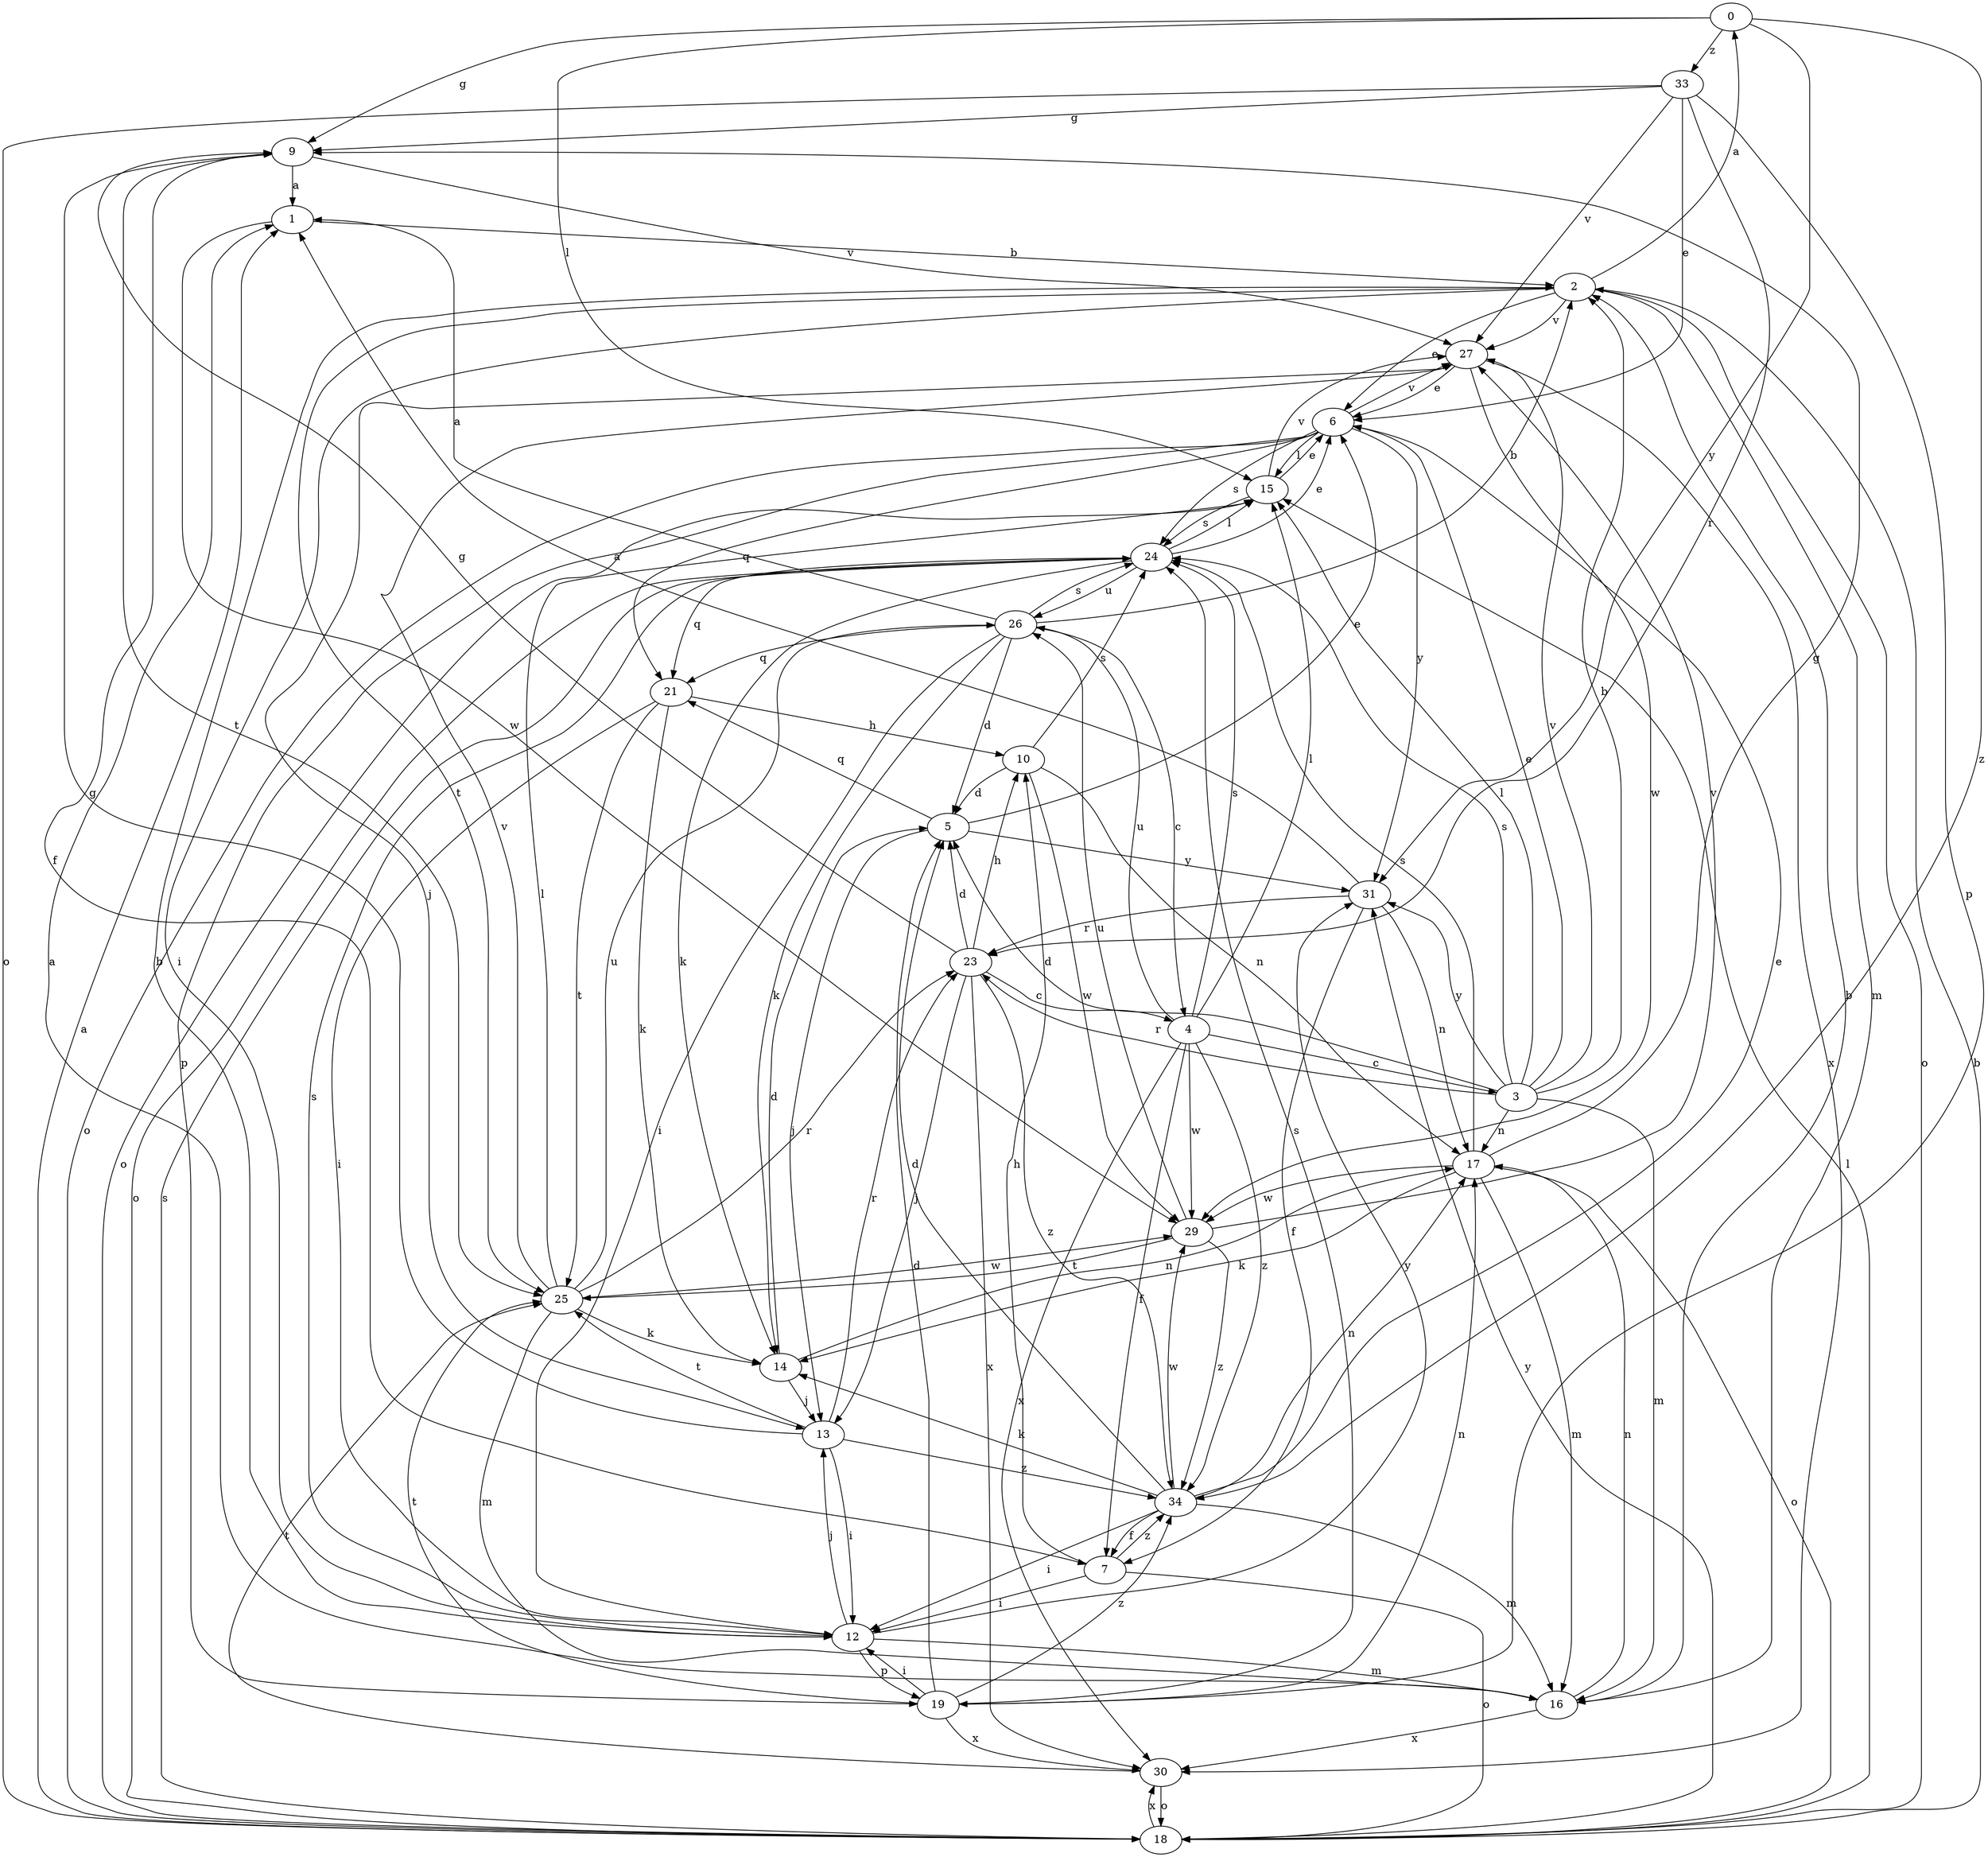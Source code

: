 strict digraph  {
0;
1;
2;
3;
4;
5;
6;
7;
9;
10;
12;
13;
14;
15;
16;
17;
18;
19;
21;
23;
24;
25;
26;
27;
29;
30;
31;
33;
34;
0 -> 9  [label=g];
0 -> 15  [label=l];
0 -> 31  [label=y];
0 -> 33  [label=z];
0 -> 34  [label=z];
1 -> 2  [label=b];
1 -> 29  [label=w];
2 -> 0  [label=a];
2 -> 6  [label=e];
2 -> 12  [label=i];
2 -> 16  [label=m];
2 -> 18  [label=o];
2 -> 25  [label=t];
2 -> 27  [label=v];
3 -> 2  [label=b];
3 -> 5  [label=d];
3 -> 6  [label=e];
3 -> 15  [label=l];
3 -> 16  [label=m];
3 -> 17  [label=n];
3 -> 23  [label=r];
3 -> 24  [label=s];
3 -> 27  [label=v];
3 -> 31  [label=y];
4 -> 3  [label=c];
4 -> 7  [label=f];
4 -> 15  [label=l];
4 -> 24  [label=s];
4 -> 26  [label=u];
4 -> 29  [label=w];
4 -> 30  [label=x];
4 -> 34  [label=z];
5 -> 6  [label=e];
5 -> 13  [label=j];
5 -> 21  [label=q];
5 -> 31  [label=y];
6 -> 15  [label=l];
6 -> 18  [label=o];
6 -> 19  [label=p];
6 -> 21  [label=q];
6 -> 24  [label=s];
6 -> 27  [label=v];
6 -> 31  [label=y];
7 -> 10  [label=h];
7 -> 12  [label=i];
7 -> 18  [label=o];
7 -> 34  [label=z];
9 -> 1  [label=a];
9 -> 7  [label=f];
9 -> 25  [label=t];
9 -> 27  [label=v];
10 -> 5  [label=d];
10 -> 17  [label=n];
10 -> 24  [label=s];
10 -> 29  [label=w];
12 -> 2  [label=b];
12 -> 13  [label=j];
12 -> 16  [label=m];
12 -> 19  [label=p];
12 -> 24  [label=s];
12 -> 31  [label=y];
13 -> 9  [label=g];
13 -> 12  [label=i];
13 -> 23  [label=r];
13 -> 25  [label=t];
13 -> 34  [label=z];
14 -> 5  [label=d];
14 -> 13  [label=j];
14 -> 17  [label=n];
15 -> 6  [label=e];
15 -> 18  [label=o];
15 -> 24  [label=s];
15 -> 27  [label=v];
16 -> 1  [label=a];
16 -> 2  [label=b];
16 -> 17  [label=n];
16 -> 30  [label=x];
17 -> 9  [label=g];
17 -> 14  [label=k];
17 -> 16  [label=m];
17 -> 18  [label=o];
17 -> 24  [label=s];
17 -> 29  [label=w];
18 -> 1  [label=a];
18 -> 2  [label=b];
18 -> 15  [label=l];
18 -> 24  [label=s];
18 -> 30  [label=x];
18 -> 31  [label=y];
19 -> 5  [label=d];
19 -> 12  [label=i];
19 -> 17  [label=n];
19 -> 24  [label=s];
19 -> 25  [label=t];
19 -> 30  [label=x];
19 -> 34  [label=z];
21 -> 10  [label=h];
21 -> 12  [label=i];
21 -> 14  [label=k];
21 -> 25  [label=t];
23 -> 4  [label=c];
23 -> 5  [label=d];
23 -> 9  [label=g];
23 -> 10  [label=h];
23 -> 13  [label=j];
23 -> 30  [label=x];
23 -> 34  [label=z];
24 -> 6  [label=e];
24 -> 14  [label=k];
24 -> 15  [label=l];
24 -> 18  [label=o];
24 -> 21  [label=q];
24 -> 26  [label=u];
25 -> 14  [label=k];
25 -> 15  [label=l];
25 -> 16  [label=m];
25 -> 23  [label=r];
25 -> 26  [label=u];
25 -> 27  [label=v];
25 -> 29  [label=w];
26 -> 1  [label=a];
26 -> 2  [label=b];
26 -> 4  [label=c];
26 -> 5  [label=d];
26 -> 12  [label=i];
26 -> 14  [label=k];
26 -> 21  [label=q];
26 -> 24  [label=s];
27 -> 6  [label=e];
27 -> 13  [label=j];
27 -> 29  [label=w];
27 -> 30  [label=x];
29 -> 25  [label=t];
29 -> 26  [label=u];
29 -> 27  [label=v];
29 -> 34  [label=z];
30 -> 18  [label=o];
30 -> 25  [label=t];
31 -> 1  [label=a];
31 -> 7  [label=f];
31 -> 17  [label=n];
31 -> 23  [label=r];
33 -> 6  [label=e];
33 -> 9  [label=g];
33 -> 18  [label=o];
33 -> 19  [label=p];
33 -> 23  [label=r];
33 -> 27  [label=v];
34 -> 5  [label=d];
34 -> 6  [label=e];
34 -> 7  [label=f];
34 -> 12  [label=i];
34 -> 14  [label=k];
34 -> 16  [label=m];
34 -> 17  [label=n];
34 -> 29  [label=w];
}
